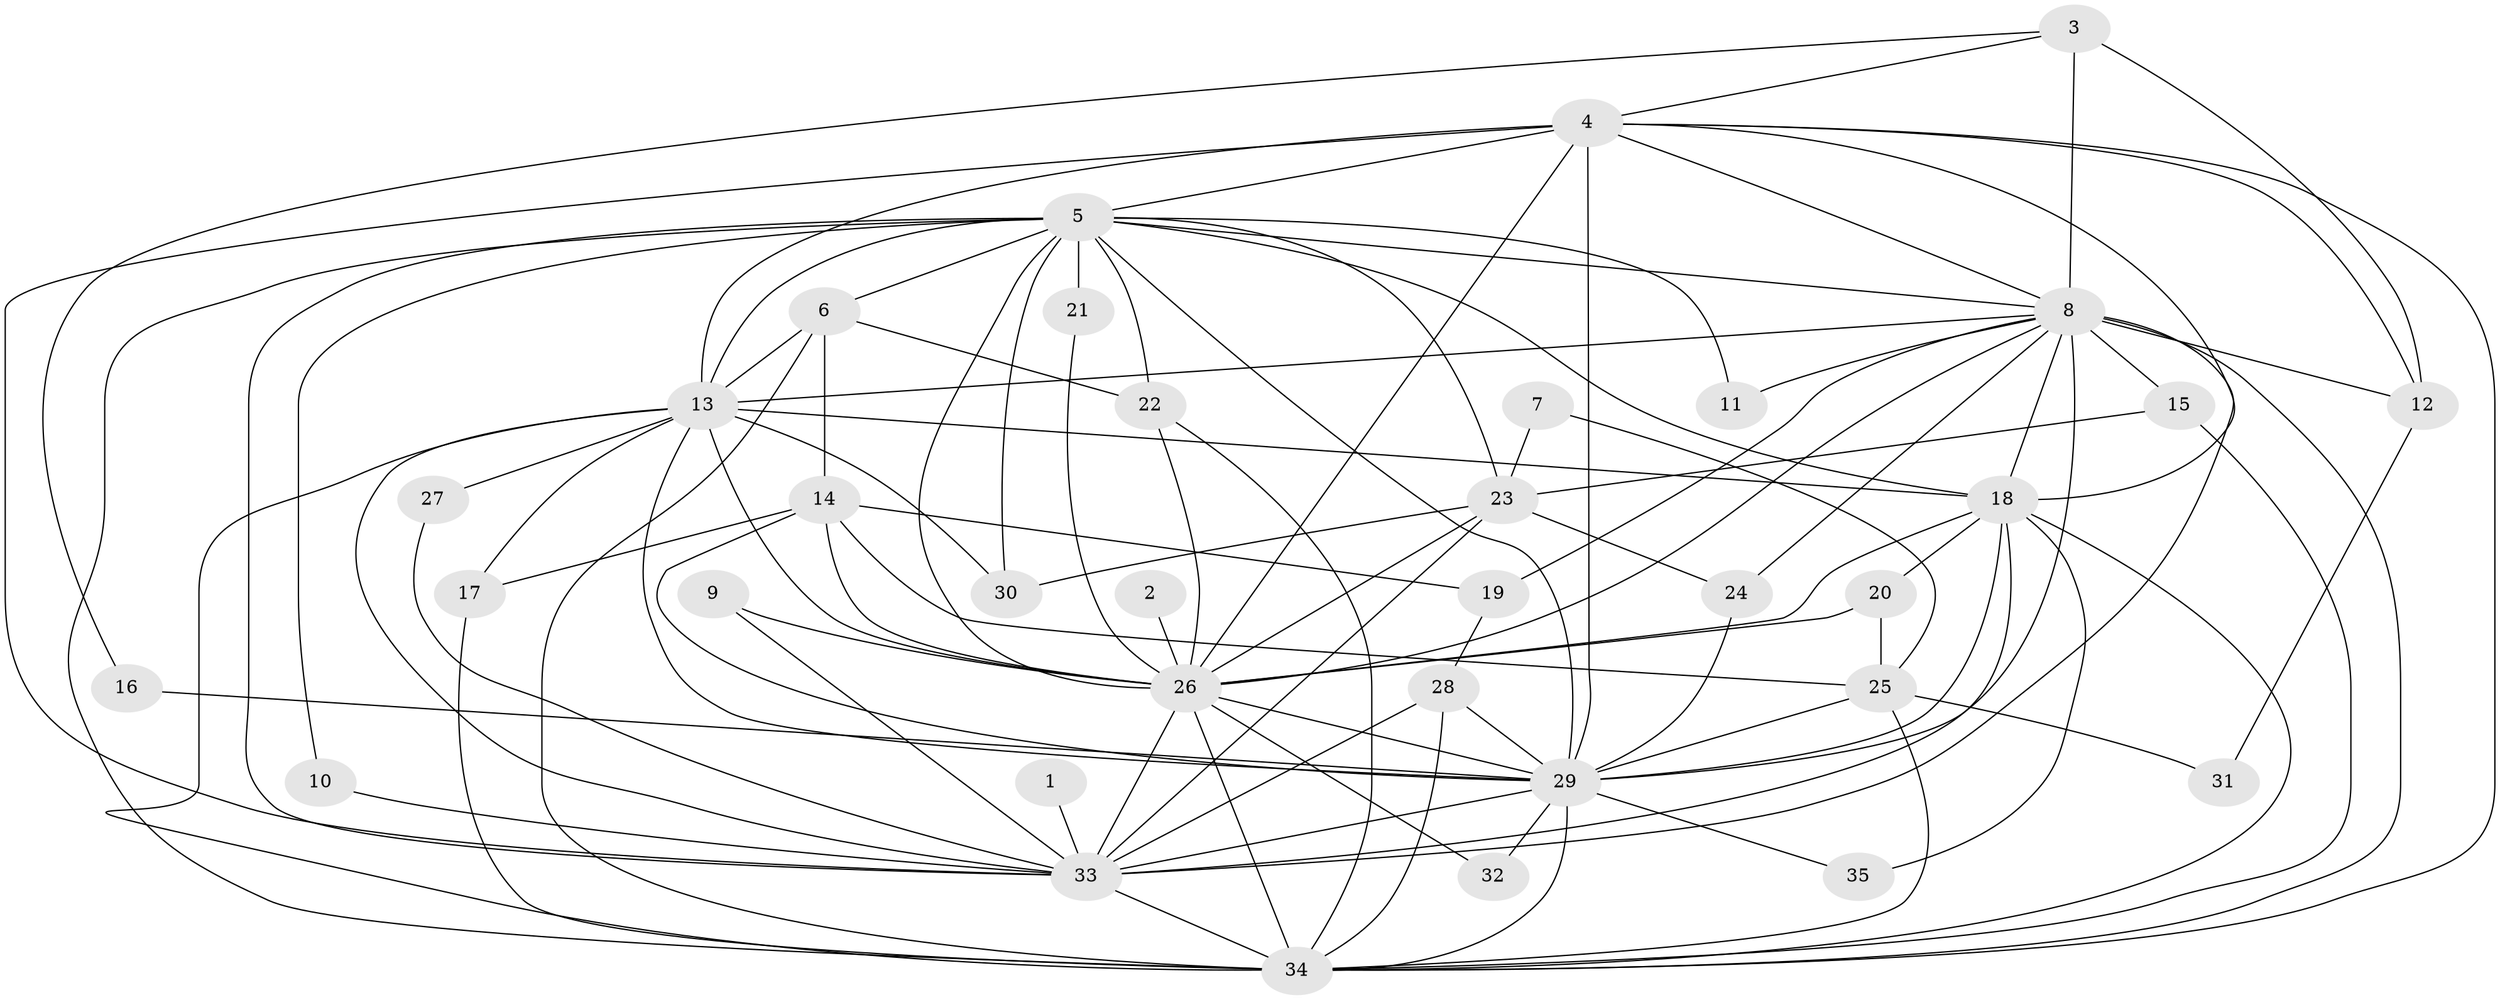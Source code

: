 // original degree distribution, {15: 0.028985507246376812, 18: 0.043478260869565216, 21: 0.028985507246376812, 20: 0.014492753623188406, 13: 0.014492753623188406, 12: 0.014492753623188406, 2: 0.6086956521739131, 4: 0.043478260869565216, 3: 0.11594202898550725, 5: 0.043478260869565216, 7: 0.028985507246376812, 6: 0.014492753623188406}
// Generated by graph-tools (version 1.1) at 2025/01/03/09/25 03:01:27]
// undirected, 35 vertices, 100 edges
graph export_dot {
graph [start="1"]
  node [color=gray90,style=filled];
  1;
  2;
  3;
  4;
  5;
  6;
  7;
  8;
  9;
  10;
  11;
  12;
  13;
  14;
  15;
  16;
  17;
  18;
  19;
  20;
  21;
  22;
  23;
  24;
  25;
  26;
  27;
  28;
  29;
  30;
  31;
  32;
  33;
  34;
  35;
  1 -- 33 [weight=1.0];
  2 -- 26 [weight=1.0];
  3 -- 4 [weight=1.0];
  3 -- 8 [weight=1.0];
  3 -- 12 [weight=1.0];
  3 -- 16 [weight=1.0];
  4 -- 5 [weight=2.0];
  4 -- 8 [weight=1.0];
  4 -- 12 [weight=1.0];
  4 -- 13 [weight=1.0];
  4 -- 18 [weight=1.0];
  4 -- 26 [weight=1.0];
  4 -- 29 [weight=1.0];
  4 -- 33 [weight=2.0];
  4 -- 34 [weight=1.0];
  5 -- 6 [weight=1.0];
  5 -- 8 [weight=2.0];
  5 -- 10 [weight=1.0];
  5 -- 11 [weight=1.0];
  5 -- 13 [weight=3.0];
  5 -- 18 [weight=3.0];
  5 -- 21 [weight=2.0];
  5 -- 22 [weight=2.0];
  5 -- 23 [weight=1.0];
  5 -- 26 [weight=3.0];
  5 -- 29 [weight=2.0];
  5 -- 30 [weight=1.0];
  5 -- 33 [weight=3.0];
  5 -- 34 [weight=2.0];
  6 -- 13 [weight=1.0];
  6 -- 14 [weight=1.0];
  6 -- 22 [weight=1.0];
  6 -- 34 [weight=1.0];
  7 -- 23 [weight=1.0];
  7 -- 25 [weight=1.0];
  8 -- 11 [weight=1.0];
  8 -- 12 [weight=1.0];
  8 -- 13 [weight=1.0];
  8 -- 15 [weight=1.0];
  8 -- 18 [weight=1.0];
  8 -- 19 [weight=1.0];
  8 -- 24 [weight=1.0];
  8 -- 26 [weight=1.0];
  8 -- 29 [weight=3.0];
  8 -- 33 [weight=1.0];
  8 -- 34 [weight=2.0];
  9 -- 26 [weight=1.0];
  9 -- 33 [weight=1.0];
  10 -- 33 [weight=1.0];
  12 -- 31 [weight=1.0];
  13 -- 17 [weight=1.0];
  13 -- 18 [weight=1.0];
  13 -- 26 [weight=2.0];
  13 -- 27 [weight=1.0];
  13 -- 29 [weight=1.0];
  13 -- 30 [weight=1.0];
  13 -- 33 [weight=1.0];
  13 -- 34 [weight=1.0];
  14 -- 17 [weight=1.0];
  14 -- 19 [weight=1.0];
  14 -- 25 [weight=1.0];
  14 -- 26 [weight=1.0];
  14 -- 29 [weight=1.0];
  15 -- 23 [weight=1.0];
  15 -- 34 [weight=1.0];
  16 -- 29 [weight=2.0];
  17 -- 34 [weight=1.0];
  18 -- 20 [weight=1.0];
  18 -- 26 [weight=1.0];
  18 -- 29 [weight=1.0];
  18 -- 33 [weight=2.0];
  18 -- 34 [weight=1.0];
  18 -- 35 [weight=1.0];
  19 -- 28 [weight=1.0];
  20 -- 25 [weight=1.0];
  20 -- 26 [weight=1.0];
  21 -- 26 [weight=1.0];
  22 -- 26 [weight=1.0];
  22 -- 34 [weight=1.0];
  23 -- 24 [weight=1.0];
  23 -- 26 [weight=1.0];
  23 -- 30 [weight=1.0];
  23 -- 33 [weight=1.0];
  24 -- 29 [weight=1.0];
  25 -- 29 [weight=2.0];
  25 -- 31 [weight=1.0];
  25 -- 34 [weight=1.0];
  26 -- 29 [weight=1.0];
  26 -- 32 [weight=1.0];
  26 -- 33 [weight=1.0];
  26 -- 34 [weight=2.0];
  27 -- 33 [weight=1.0];
  28 -- 29 [weight=1.0];
  28 -- 33 [weight=2.0];
  28 -- 34 [weight=1.0];
  29 -- 32 [weight=1.0];
  29 -- 33 [weight=1.0];
  29 -- 34 [weight=1.0];
  29 -- 35 [weight=1.0];
  33 -- 34 [weight=2.0];
}
